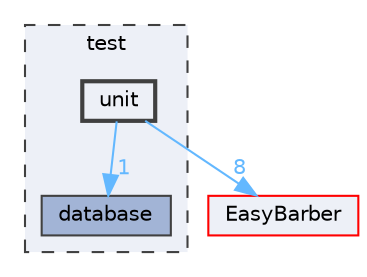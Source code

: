 digraph "C:/Users/mathe/OneDrive/Área de Trabalho/EasyBarber/test/unit"
{
 // LATEX_PDF_SIZE
  bgcolor="transparent";
  edge [fontname=Helvetica,fontsize=10,labelfontname=Helvetica,labelfontsize=10];
  node [fontname=Helvetica,fontsize=10,shape=box,height=0.2,width=0.4];
  compound=true
  subgraph clusterdir_13e138d54eb8818da29c3992edef070a {
    graph [ bgcolor="#edf0f7", pencolor="grey25", label="test", fontname=Helvetica,fontsize=10 style="filled,dashed", URL="dir_13e138d54eb8818da29c3992edef070a.html",tooltip=""]
  dir_ec0aef3b2bee211f11bd5481f679a160 [label="database", fillcolor="#a2b4d6", color="grey25", style="filled", URL="dir_ec0aef3b2bee211f11bd5481f679a160.html",tooltip=""];
  dir_6a07fdbc4b50e86806a88566ca8f66e4 [label="unit", fillcolor="#edf0f7", color="grey25", style="filled,bold", URL="dir_6a07fdbc4b50e86806a88566ca8f66e4.html",tooltip=""];
  }
  dir_df932a88e0e8d76e2cc96779d9f7d917 [label="EasyBarber", fillcolor="#edf0f7", color="red", style="filled", URL="dir_df932a88e0e8d76e2cc96779d9f7d917.html",tooltip=""];
  dir_6a07fdbc4b50e86806a88566ca8f66e4->dir_df932a88e0e8d76e2cc96779d9f7d917 [headlabel="8", labeldistance=1.5 headhref="dir_000012_000007.html" href="dir_000012_000007.html" color="steelblue1" fontcolor="steelblue1"];
  dir_6a07fdbc4b50e86806a88566ca8f66e4->dir_ec0aef3b2bee211f11bd5481f679a160 [headlabel="1", labeldistance=1.5 headhref="dir_000012_000004.html" href="dir_000012_000004.html" color="steelblue1" fontcolor="steelblue1"];
}
